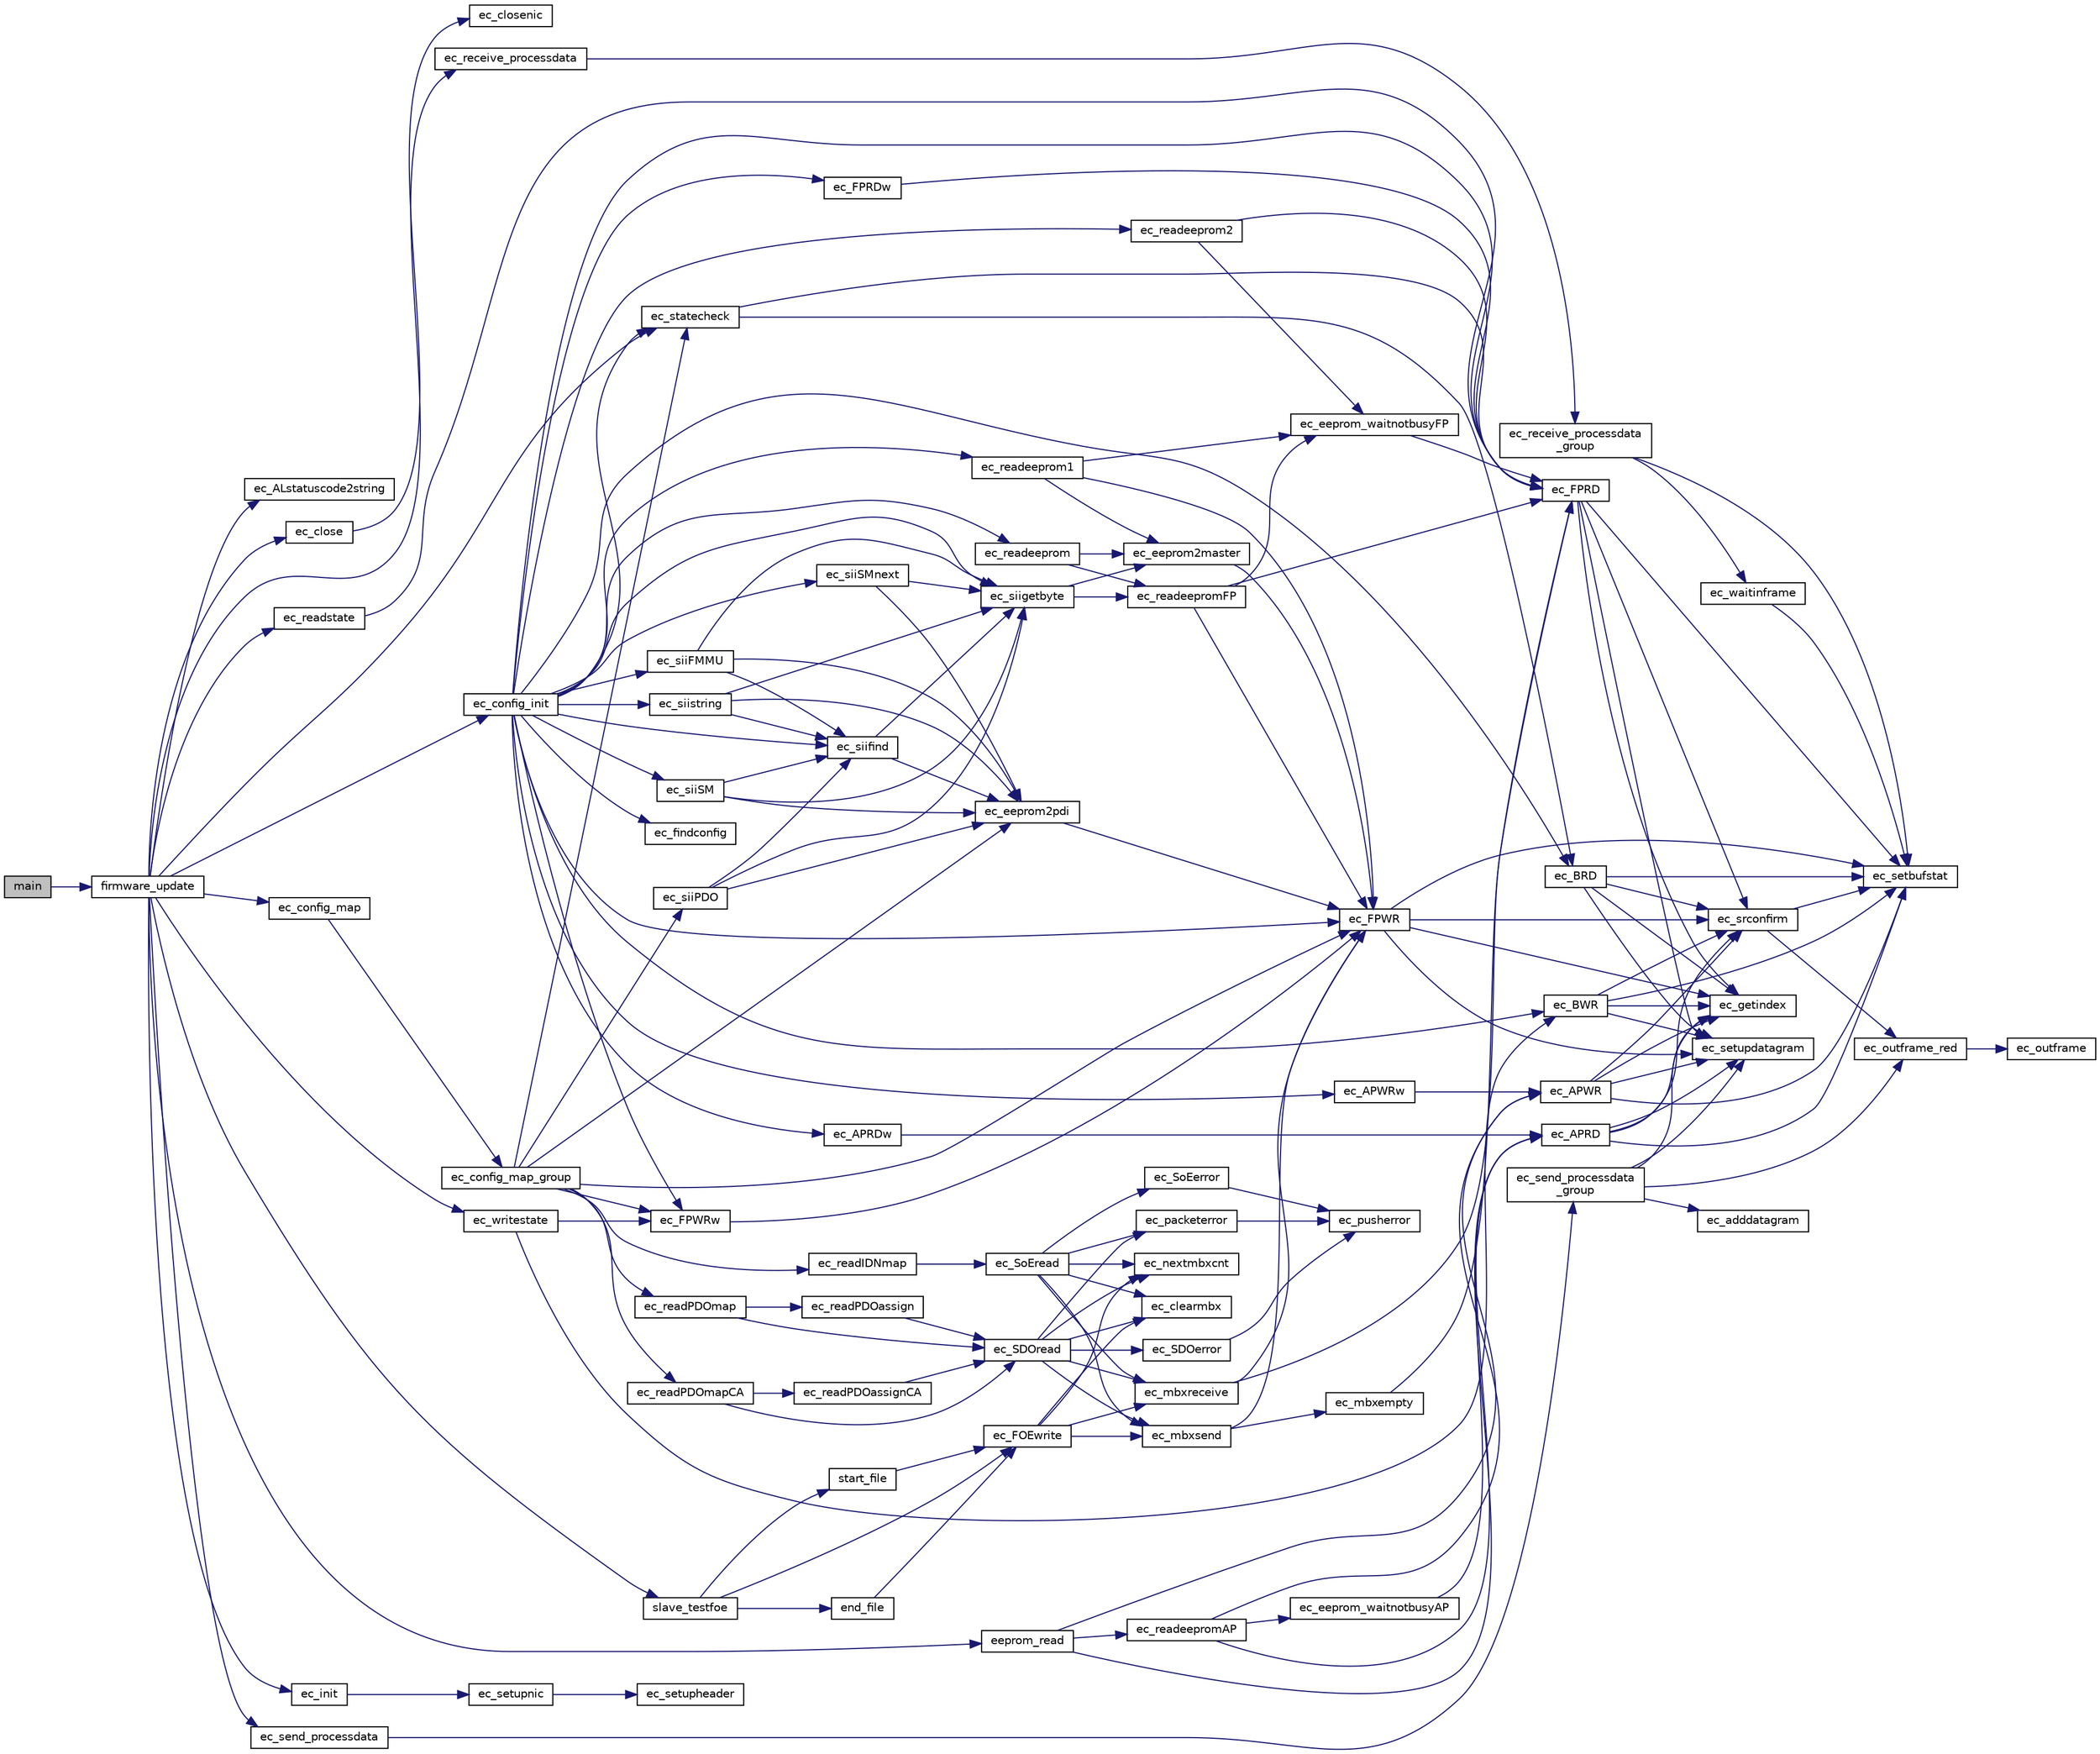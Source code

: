 digraph "main"
{
 // INTERACTIVE_SVG=YES
  edge [fontname="Helvetica",fontsize="10",labelfontname="Helvetica",labelfontsize="10"];
  node [fontname="Helvetica",fontsize="10",shape=record];
  rankdir="LR";
  Node1 [label="main",height=0.2,width=0.4,color="black", fillcolor="grey75", style="filled" fontcolor="black"];
  Node1 -> Node2 [color="midnightblue",fontsize="10",style="solid",fontname="Helvetica"];
  Node2 [label="firmware_update",height=0.2,width=0.4,color="black", fillcolor="white", style="filled",URL="$fw__update_8c.html#a9e518a566b750155578e5328f5485c73"];
  Node2 -> Node3 [color="midnightblue",fontsize="10",style="solid",fontname="Helvetica"];
  Node3 [label="ec_ALstatuscode2string",height=0.2,width=0.4,color="black", fillcolor="white", style="filled",URL="$ethercatprint_8c.html#a921e6bce917181c18330ceb38f8937d1"];
  Node2 -> Node4 [color="midnightblue",fontsize="10",style="solid",fontname="Helvetica"];
  Node4 [label="ec_close",height=0.2,width=0.4,color="black", fillcolor="white", style="filled",URL="$ethercatmain_8c.html#ab324bdc67988c7eab8dd7324817886cb"];
  Node4 -> Node5 [color="midnightblue",fontsize="10",style="solid",fontname="Helvetica"];
  Node5 [label="ec_closenic",height=0.2,width=0.4,color="black", fillcolor="white", style="filled",URL="$nicdrv_8c.html#ab023ae467cce8a520a2554f74415f2ef"];
  Node2 -> Node6 [color="midnightblue",fontsize="10",style="solid",fontname="Helvetica"];
  Node6 [label="ec_config_init",height=0.2,width=0.4,color="black", fillcolor="white", style="filled",URL="$ethercatconfig_8c.html#ae9128b2cb982fd03fae9105d746f8656"];
  Node6 -> Node7 [color="midnightblue",fontsize="10",style="solid",fontname="Helvetica"];
  Node7 [label="ec_APRDw",height=0.2,width=0.4,color="black", fillcolor="white", style="filled",URL="$ethercatbase_8c.html#ae04f6096929eed658625620ba507b219"];
  Node7 -> Node8 [color="midnightblue",fontsize="10",style="solid",fontname="Helvetica"];
  Node8 [label="ec_APRD",height=0.2,width=0.4,color="black", fillcolor="white", style="filled",URL="$ethercatbase_8c.html#a80f6087e11fc1a42832f7c7872122308"];
  Node8 -> Node9 [color="midnightblue",fontsize="10",style="solid",fontname="Helvetica"];
  Node9 [label="ec_getindex",height=0.2,width=0.4,color="black", fillcolor="white", style="filled",URL="$nicdrv_8c.html#ae3520c51670d8e4e3e360f26fd8acee4"];
  Node8 -> Node10 [color="midnightblue",fontsize="10",style="solid",fontname="Helvetica"];
  Node10 [label="ec_setbufstat",height=0.2,width=0.4,color="black", fillcolor="white", style="filled",URL="$nicdrv_8c.html#a121be26fdb9da9ef5b9f217fdcd2d50f"];
  Node8 -> Node11 [color="midnightblue",fontsize="10",style="solid",fontname="Helvetica"];
  Node11 [label="ec_setupdatagram",height=0.2,width=0.4,color="black", fillcolor="white", style="filled",URL="$ethercatbase_8c.html#a3b9a1e2b9fc1e15cf147a85d484db027"];
  Node8 -> Node12 [color="midnightblue",fontsize="10",style="solid",fontname="Helvetica"];
  Node12 [label="ec_srconfirm",height=0.2,width=0.4,color="black", fillcolor="white", style="filled",URL="$nicdrv_8c.html#ae49716ef495b23fc91261396fb2f49ec"];
  Node12 -> Node13 [color="midnightblue",fontsize="10",style="solid",fontname="Helvetica"];
  Node13 [label="ec_outframe_red",height=0.2,width=0.4,color="black", fillcolor="white", style="filled",URL="$nicdrv_8c.html#afb39cbe067b1afa202e8c487a33c4d66"];
  Node13 -> Node14 [color="midnightblue",fontsize="10",style="solid",fontname="Helvetica"];
  Node14 [label="ec_outframe",height=0.2,width=0.4,color="black", fillcolor="white", style="filled",URL="$nicdrv_8c.html#ace7534023c2df9a309fc51a5e7fd6d94"];
  Node12 -> Node10 [color="midnightblue",fontsize="10",style="solid",fontname="Helvetica"];
  Node6 -> Node15 [color="midnightblue",fontsize="10",style="solid",fontname="Helvetica"];
  Node15 [label="ec_APWRw",height=0.2,width=0.4,color="black", fillcolor="white", style="filled",URL="$ethercatbase_8c.html#aca3c5979b5549da9f4a6f441a74e132b"];
  Node15 -> Node16 [color="midnightblue",fontsize="10",style="solid",fontname="Helvetica"];
  Node16 [label="ec_APWR",height=0.2,width=0.4,color="black", fillcolor="white", style="filled",URL="$ethercatbase_8c.html#a02a1741d276571009e46fbe39e9f729f"];
  Node16 -> Node9 [color="midnightblue",fontsize="10",style="solid",fontname="Helvetica"];
  Node16 -> Node10 [color="midnightblue",fontsize="10",style="solid",fontname="Helvetica"];
  Node16 -> Node11 [color="midnightblue",fontsize="10",style="solid",fontname="Helvetica"];
  Node16 -> Node12 [color="midnightblue",fontsize="10",style="solid",fontname="Helvetica"];
  Node6 -> Node17 [color="midnightblue",fontsize="10",style="solid",fontname="Helvetica"];
  Node17 [label="ec_BRD",height=0.2,width=0.4,color="black", fillcolor="white", style="filled",URL="$ethercatbase_8c.html#a30d9ab75b270ba904509fb1af2b8dc17"];
  Node17 -> Node9 [color="midnightblue",fontsize="10",style="solid",fontname="Helvetica"];
  Node17 -> Node10 [color="midnightblue",fontsize="10",style="solid",fontname="Helvetica"];
  Node17 -> Node11 [color="midnightblue",fontsize="10",style="solid",fontname="Helvetica"];
  Node17 -> Node12 [color="midnightblue",fontsize="10",style="solid",fontname="Helvetica"];
  Node6 -> Node18 [color="midnightblue",fontsize="10",style="solid",fontname="Helvetica"];
  Node18 [label="ec_BWR",height=0.2,width=0.4,color="black", fillcolor="white", style="filled",URL="$ethercatbase_8c.html#a3ad29de613339c69a0b132114928b208"];
  Node18 -> Node9 [color="midnightblue",fontsize="10",style="solid",fontname="Helvetica"];
  Node18 -> Node10 [color="midnightblue",fontsize="10",style="solid",fontname="Helvetica"];
  Node18 -> Node11 [color="midnightblue",fontsize="10",style="solid",fontname="Helvetica"];
  Node18 -> Node12 [color="midnightblue",fontsize="10",style="solid",fontname="Helvetica"];
  Node6 -> Node19 [color="midnightblue",fontsize="10",style="solid",fontname="Helvetica"];
  Node19 [label="ec_findconfig",height=0.2,width=0.4,color="black", fillcolor="white", style="filled",URL="$ethercatconfig_8c.html#a8aa31990a858c7e049cfb4de24f28f3e"];
  Node6 -> Node20 [color="midnightblue",fontsize="10",style="solid",fontname="Helvetica"];
  Node20 [label="ec_FPRD",height=0.2,width=0.4,color="black", fillcolor="white", style="filled",URL="$ethercatbase_8c.html#aac2dc2b5a39ace0793473ab89bb56c7d"];
  Node20 -> Node9 [color="midnightblue",fontsize="10",style="solid",fontname="Helvetica"];
  Node20 -> Node10 [color="midnightblue",fontsize="10",style="solid",fontname="Helvetica"];
  Node20 -> Node11 [color="midnightblue",fontsize="10",style="solid",fontname="Helvetica"];
  Node20 -> Node12 [color="midnightblue",fontsize="10",style="solid",fontname="Helvetica"];
  Node6 -> Node21 [color="midnightblue",fontsize="10",style="solid",fontname="Helvetica"];
  Node21 [label="ec_FPRDw",height=0.2,width=0.4,color="black", fillcolor="white", style="filled",URL="$ethercatbase_8c.html#a1cebb240642f321d1f641e8a1ffe2fa4"];
  Node21 -> Node20 [color="midnightblue",fontsize="10",style="solid",fontname="Helvetica"];
  Node6 -> Node22 [color="midnightblue",fontsize="10",style="solid",fontname="Helvetica"];
  Node22 [label="ec_FPWR",height=0.2,width=0.4,color="black", fillcolor="white", style="filled",URL="$ethercatbase_8c.html#aa2fe58363a824f15838718ee31f11ffc"];
  Node22 -> Node9 [color="midnightblue",fontsize="10",style="solid",fontname="Helvetica"];
  Node22 -> Node10 [color="midnightblue",fontsize="10",style="solid",fontname="Helvetica"];
  Node22 -> Node11 [color="midnightblue",fontsize="10",style="solid",fontname="Helvetica"];
  Node22 -> Node12 [color="midnightblue",fontsize="10",style="solid",fontname="Helvetica"];
  Node6 -> Node23 [color="midnightblue",fontsize="10",style="solid",fontname="Helvetica"];
  Node23 [label="ec_FPWRw",height=0.2,width=0.4,color="black", fillcolor="white", style="filled",URL="$ethercatbase_8c.html#a2fc76bd01a00a0f6da9fb3927eabc24d"];
  Node23 -> Node22 [color="midnightblue",fontsize="10",style="solid",fontname="Helvetica"];
  Node6 -> Node24 [color="midnightblue",fontsize="10",style="solid",fontname="Helvetica"];
  Node24 [label="ec_readeeprom",height=0.2,width=0.4,color="black", fillcolor="white", style="filled",URL="$ethercatmain_8c.html#aacc964b3a092b666f8011717be911d35"];
  Node24 -> Node25 [color="midnightblue",fontsize="10",style="solid",fontname="Helvetica"];
  Node25 [label="ec_eeprom2master",height=0.2,width=0.4,color="black", fillcolor="white", style="filled",URL="$ethercatmain_8c.html#a027bd337ebfa1d39de8a7a1f5c5287de"];
  Node25 -> Node22 [color="midnightblue",fontsize="10",style="solid",fontname="Helvetica"];
  Node24 -> Node26 [color="midnightblue",fontsize="10",style="solid",fontname="Helvetica"];
  Node26 [label="ec_readeepromFP",height=0.2,width=0.4,color="black", fillcolor="white", style="filled",URL="$ethercatmain_8c.html#ace89c7536b04427ffb755e77a5525855"];
  Node26 -> Node27 [color="midnightblue",fontsize="10",style="solid",fontname="Helvetica"];
  Node27 [label="ec_eeprom_waitnotbusyFP",height=0.2,width=0.4,color="black", fillcolor="white", style="filled",URL="$ethercatmain_8c.html#a683af1ff758441cb62905cb041e428a1"];
  Node27 -> Node20 [color="midnightblue",fontsize="10",style="solid",fontname="Helvetica"];
  Node26 -> Node20 [color="midnightblue",fontsize="10",style="solid",fontname="Helvetica"];
  Node26 -> Node22 [color="midnightblue",fontsize="10",style="solid",fontname="Helvetica"];
  Node6 -> Node28 [color="midnightblue",fontsize="10",style="solid",fontname="Helvetica"];
  Node28 [label="ec_readeeprom1",height=0.2,width=0.4,color="black", fillcolor="white", style="filled",URL="$ethercatmain_8c.html#ad920436309547d99e23cb8fd7b56b1bc"];
  Node28 -> Node25 [color="midnightblue",fontsize="10",style="solid",fontname="Helvetica"];
  Node28 -> Node27 [color="midnightblue",fontsize="10",style="solid",fontname="Helvetica"];
  Node28 -> Node22 [color="midnightblue",fontsize="10",style="solid",fontname="Helvetica"];
  Node6 -> Node29 [color="midnightblue",fontsize="10",style="solid",fontname="Helvetica"];
  Node29 [label="ec_readeeprom2",height=0.2,width=0.4,color="black", fillcolor="white", style="filled",URL="$ethercatmain_8c.html#a31e35cc2f33ecf639db43c79850462ab"];
  Node29 -> Node27 [color="midnightblue",fontsize="10",style="solid",fontname="Helvetica"];
  Node29 -> Node20 [color="midnightblue",fontsize="10",style="solid",fontname="Helvetica"];
  Node6 -> Node30 [color="midnightblue",fontsize="10",style="solid",fontname="Helvetica"];
  Node30 [label="ec_siifind",height=0.2,width=0.4,color="black", fillcolor="white", style="filled",URL="$ethercatmain_8c.html#af44cb7b11dccd4ea221079ae0a8138e8"];
  Node30 -> Node31 [color="midnightblue",fontsize="10",style="solid",fontname="Helvetica"];
  Node31 [label="ec_eeprom2pdi",height=0.2,width=0.4,color="black", fillcolor="white", style="filled",URL="$ethercatmain_8c.html#ae149a6cd4a61c22efa4cf4185ffd83be"];
  Node31 -> Node22 [color="midnightblue",fontsize="10",style="solid",fontname="Helvetica"];
  Node30 -> Node32 [color="midnightblue",fontsize="10",style="solid",fontname="Helvetica"];
  Node32 [label="ec_siigetbyte",height=0.2,width=0.4,color="black", fillcolor="white", style="filled",URL="$ethercatmain_8c.html#a6c314f9524aa84af885f1e6426b71148"];
  Node32 -> Node25 [color="midnightblue",fontsize="10",style="solid",fontname="Helvetica"];
  Node32 -> Node26 [color="midnightblue",fontsize="10",style="solid",fontname="Helvetica"];
  Node6 -> Node33 [color="midnightblue",fontsize="10",style="solid",fontname="Helvetica"];
  Node33 [label="ec_siiFMMU",height=0.2,width=0.4,color="black", fillcolor="white", style="filled",URL="$ethercatmain_8c.html#ab382409c9f74891f82e87dcc7fad875e"];
  Node33 -> Node31 [color="midnightblue",fontsize="10",style="solid",fontname="Helvetica"];
  Node33 -> Node30 [color="midnightblue",fontsize="10",style="solid",fontname="Helvetica"];
  Node33 -> Node32 [color="midnightblue",fontsize="10",style="solid",fontname="Helvetica"];
  Node6 -> Node32 [color="midnightblue",fontsize="10",style="solid",fontname="Helvetica"];
  Node6 -> Node34 [color="midnightblue",fontsize="10",style="solid",fontname="Helvetica"];
  Node34 [label="ec_siiSM",height=0.2,width=0.4,color="black", fillcolor="white", style="filled",URL="$ethercatmain_8c.html#a54c0c0d13f6c7b38e98ab91f4db29514"];
  Node34 -> Node31 [color="midnightblue",fontsize="10",style="solid",fontname="Helvetica"];
  Node34 -> Node30 [color="midnightblue",fontsize="10",style="solid",fontname="Helvetica"];
  Node34 -> Node32 [color="midnightblue",fontsize="10",style="solid",fontname="Helvetica"];
  Node6 -> Node35 [color="midnightblue",fontsize="10",style="solid",fontname="Helvetica"];
  Node35 [label="ec_siiSMnext",height=0.2,width=0.4,color="black", fillcolor="white", style="filled",URL="$ethercatmain_8c.html#acfb749a5fbaaa6d560204757be2170f5"];
  Node35 -> Node31 [color="midnightblue",fontsize="10",style="solid",fontname="Helvetica"];
  Node35 -> Node32 [color="midnightblue",fontsize="10",style="solid",fontname="Helvetica"];
  Node6 -> Node36 [color="midnightblue",fontsize="10",style="solid",fontname="Helvetica"];
  Node36 [label="ec_siistring",height=0.2,width=0.4,color="black", fillcolor="white", style="filled",URL="$ethercatmain_8c.html#a4fe43f91402e635e7087b9f1e09d7703"];
  Node36 -> Node31 [color="midnightblue",fontsize="10",style="solid",fontname="Helvetica"];
  Node36 -> Node30 [color="midnightblue",fontsize="10",style="solid",fontname="Helvetica"];
  Node36 -> Node32 [color="midnightblue",fontsize="10",style="solid",fontname="Helvetica"];
  Node6 -> Node37 [color="midnightblue",fontsize="10",style="solid",fontname="Helvetica"];
  Node37 [label="ec_statecheck",height=0.2,width=0.4,color="black", fillcolor="white", style="filled",URL="$ethercatmain_8c.html#a8f77918c0a6a32be1079a11119171901"];
  Node37 -> Node17 [color="midnightblue",fontsize="10",style="solid",fontname="Helvetica"];
  Node37 -> Node20 [color="midnightblue",fontsize="10",style="solid",fontname="Helvetica"];
  Node2 -> Node38 [color="midnightblue",fontsize="10",style="solid",fontname="Helvetica"];
  Node38 [label="ec_config_map",height=0.2,width=0.4,color="black", fillcolor="white", style="filled",URL="$ethercatconfig_8c.html#aa740a2ba948117670c4f9741bc31cc38"];
  Node38 -> Node39 [color="midnightblue",fontsize="10",style="solid",fontname="Helvetica"];
  Node39 [label="ec_config_map_group",height=0.2,width=0.4,color="black", fillcolor="white", style="filled",URL="$ethercatconfig_8c.html#ae1120a5cace4aa56cf753977ccd37b8d"];
  Node39 -> Node31 [color="midnightblue",fontsize="10",style="solid",fontname="Helvetica"];
  Node39 -> Node22 [color="midnightblue",fontsize="10",style="solid",fontname="Helvetica"];
  Node39 -> Node23 [color="midnightblue",fontsize="10",style="solid",fontname="Helvetica"];
  Node39 -> Node40 [color="midnightblue",fontsize="10",style="solid",fontname="Helvetica"];
  Node40 [label="ec_readIDNmap",height=0.2,width=0.4,color="black", fillcolor="white", style="filled",URL="$ethercatsoe_8c.html#acb454e12b2034f0121a534de57b0e869"];
  Node40 -> Node41 [color="midnightblue",fontsize="10",style="solid",fontname="Helvetica"];
  Node41 [label="ec_SoEread",height=0.2,width=0.4,color="black", fillcolor="white", style="filled",URL="$ethercatsoe_8c.html#af8db8dac3118e949c495d4e50caccfac"];
  Node41 -> Node42 [color="midnightblue",fontsize="10",style="solid",fontname="Helvetica"];
  Node42 [label="ec_clearmbx",height=0.2,width=0.4,color="black", fillcolor="white", style="filled",URL="$ethercatmain_8c.html#a652d40885e8275a02ddcf94fbd077c99"];
  Node41 -> Node43 [color="midnightblue",fontsize="10",style="solid",fontname="Helvetica"];
  Node43 [label="ec_mbxreceive",height=0.2,width=0.4,color="black", fillcolor="white", style="filled",URL="$ethercatmain_8c.html#a7c1a13c5372ba1b38c9d04085c191e73"];
  Node43 -> Node20 [color="midnightblue",fontsize="10",style="solid",fontname="Helvetica"];
  Node43 -> Node22 [color="midnightblue",fontsize="10",style="solid",fontname="Helvetica"];
  Node41 -> Node44 [color="midnightblue",fontsize="10",style="solid",fontname="Helvetica"];
  Node44 [label="ec_mbxsend",height=0.2,width=0.4,color="black", fillcolor="white", style="filled",URL="$ethercatmain_8c.html#a575bb6105662ad54fe55c47fc72075c4"];
  Node44 -> Node22 [color="midnightblue",fontsize="10",style="solid",fontname="Helvetica"];
  Node44 -> Node45 [color="midnightblue",fontsize="10",style="solid",fontname="Helvetica"];
  Node45 [label="ec_mbxempty",height=0.2,width=0.4,color="black", fillcolor="white", style="filled",URL="$ethercatmain_8c.html#a78a07c2b50526e0f99334f7d2782264f"];
  Node45 -> Node20 [color="midnightblue",fontsize="10",style="solid",fontname="Helvetica"];
  Node41 -> Node46 [color="midnightblue",fontsize="10",style="solid",fontname="Helvetica"];
  Node46 [label="ec_nextmbxcnt",height=0.2,width=0.4,color="black", fillcolor="white", style="filled",URL="$ethercatmain_8c.html#a1e178403f6eb467358bdfcc9eb086691"];
  Node41 -> Node47 [color="midnightblue",fontsize="10",style="solid",fontname="Helvetica"];
  Node47 [label="ec_packeterror",height=0.2,width=0.4,color="black", fillcolor="white", style="filled",URL="$ethercatmain_8c.html#a430e1266d5c0c1bd4153b660e4fa5298"];
  Node47 -> Node48 [color="midnightblue",fontsize="10",style="solid",fontname="Helvetica"];
  Node48 [label="ec_pusherror",height=0.2,width=0.4,color="black", fillcolor="white", style="filled",URL="$ethercatmain_8c.html#a91e361f3f3615c5ee22eb17def4d1532"];
  Node41 -> Node49 [color="midnightblue",fontsize="10",style="solid",fontname="Helvetica"];
  Node49 [label="ec_SoEerror",height=0.2,width=0.4,color="black", fillcolor="white", style="filled",URL="$ethercatsoe_8c.html#a4e7bc2ffc0f30d2427844f2609c14bee"];
  Node49 -> Node48 [color="midnightblue",fontsize="10",style="solid",fontname="Helvetica"];
  Node39 -> Node50 [color="midnightblue",fontsize="10",style="solid",fontname="Helvetica"];
  Node50 [label="ec_readPDOmap",height=0.2,width=0.4,color="black", fillcolor="white", style="filled",URL="$ethercatcoe_8c.html#a15ab60b8e11aa61d67480faa19d0ab28"];
  Node50 -> Node51 [color="midnightblue",fontsize="10",style="solid",fontname="Helvetica"];
  Node51 [label="ec_readPDOassign",height=0.2,width=0.4,color="black", fillcolor="white", style="filled",URL="$ethercatcoe_8c.html#af69e8cb853f10018ef190159752cd7e2"];
  Node51 -> Node52 [color="midnightblue",fontsize="10",style="solid",fontname="Helvetica"];
  Node52 [label="ec_SDOread",height=0.2,width=0.4,color="black", fillcolor="white", style="filled",URL="$ethercatcoe_8c.html#a143f50dea5c6c2694d4050c0caeb5a8e"];
  Node52 -> Node42 [color="midnightblue",fontsize="10",style="solid",fontname="Helvetica"];
  Node52 -> Node43 [color="midnightblue",fontsize="10",style="solid",fontname="Helvetica"];
  Node52 -> Node44 [color="midnightblue",fontsize="10",style="solid",fontname="Helvetica"];
  Node52 -> Node46 [color="midnightblue",fontsize="10",style="solid",fontname="Helvetica"];
  Node52 -> Node47 [color="midnightblue",fontsize="10",style="solid",fontname="Helvetica"];
  Node52 -> Node53 [color="midnightblue",fontsize="10",style="solid",fontname="Helvetica"];
  Node53 [label="ec_SDOerror",height=0.2,width=0.4,color="black", fillcolor="white", style="filled",URL="$ethercatcoe_8c.html#a3aa77952c6d3ce040bb6ba8f4da3a74a"];
  Node53 -> Node48 [color="midnightblue",fontsize="10",style="solid",fontname="Helvetica"];
  Node50 -> Node52 [color="midnightblue",fontsize="10",style="solid",fontname="Helvetica"];
  Node39 -> Node54 [color="midnightblue",fontsize="10",style="solid",fontname="Helvetica"];
  Node54 [label="ec_readPDOmapCA",height=0.2,width=0.4,color="black", fillcolor="white", style="filled",URL="$ethercatcoe_8c.html#a8770ccad0cea1ea8f7dbbd5bfc58b83d"];
  Node54 -> Node55 [color="midnightblue",fontsize="10",style="solid",fontname="Helvetica"];
  Node55 [label="ec_readPDOassignCA",height=0.2,width=0.4,color="black", fillcolor="white", style="filled",URL="$ethercatcoe_8c.html#a28d3ddf83f70650527d9dce3fb290a35"];
  Node55 -> Node52 [color="midnightblue",fontsize="10",style="solid",fontname="Helvetica"];
  Node54 -> Node52 [color="midnightblue",fontsize="10",style="solid",fontname="Helvetica"];
  Node39 -> Node56 [color="midnightblue",fontsize="10",style="solid",fontname="Helvetica"];
  Node56 [label="ec_siiPDO",height=0.2,width=0.4,color="black", fillcolor="white", style="filled",URL="$ethercatmain_8c.html#aef972d9668958da9db3c350e159caddb"];
  Node56 -> Node31 [color="midnightblue",fontsize="10",style="solid",fontname="Helvetica"];
  Node56 -> Node30 [color="midnightblue",fontsize="10",style="solid",fontname="Helvetica"];
  Node56 -> Node32 [color="midnightblue",fontsize="10",style="solid",fontname="Helvetica"];
  Node39 -> Node37 [color="midnightblue",fontsize="10",style="solid",fontname="Helvetica"];
  Node2 -> Node57 [color="midnightblue",fontsize="10",style="solid",fontname="Helvetica"];
  Node57 [label="ec_init",height=0.2,width=0.4,color="black", fillcolor="white", style="filled",URL="$ethercatmain_8c.html#a4f50e3fbd5f3d756b4b87043a0f87d62"];
  Node57 -> Node58 [color="midnightblue",fontsize="10",style="solid",fontname="Helvetica"];
  Node58 [label="ec_setupnic",height=0.2,width=0.4,color="black", fillcolor="white", style="filled",URL="$nicdrv_8c.html#a5b5e0bf5e801e9f30a0fcd9b50b3efc5"];
  Node58 -> Node59 [color="midnightblue",fontsize="10",style="solid",fontname="Helvetica"];
  Node59 [label="ec_setupheader",height=0.2,width=0.4,color="black", fillcolor="white", style="filled",URL="$nicdrv_8c.html#a495531bac8f5d70b5a10494048b15820"];
  Node2 -> Node60 [color="midnightblue",fontsize="10",style="solid",fontname="Helvetica"];
  Node60 [label="ec_readstate",height=0.2,width=0.4,color="black", fillcolor="white", style="filled",URL="$ethercatmain_8c.html#a585d9cd831f1d43f1bbaf7a50ee9759c"];
  Node60 -> Node20 [color="midnightblue",fontsize="10",style="solid",fontname="Helvetica"];
  Node2 -> Node61 [color="midnightblue",fontsize="10",style="solid",fontname="Helvetica"];
  Node61 [label="ec_receive_processdata",height=0.2,width=0.4,color="black", fillcolor="white", style="filled",URL="$ethercatmain_8c.html#a14280050ace4427d196acd17e6d79e55"];
  Node61 -> Node62 [color="midnightblue",fontsize="10",style="solid",fontname="Helvetica"];
  Node62 [label="ec_receive_processdata\l_group",height=0.2,width=0.4,color="black", fillcolor="white", style="filled",URL="$ethercatmain_8c.html#a974363168ed4259d2d5a48a9e7317354"];
  Node62 -> Node10 [color="midnightblue",fontsize="10",style="solid",fontname="Helvetica"];
  Node62 -> Node63 [color="midnightblue",fontsize="10",style="solid",fontname="Helvetica"];
  Node63 [label="ec_waitinframe",height=0.2,width=0.4,color="black", fillcolor="white", style="filled",URL="$nicdrv_8c.html#a3bcbccf53a33907e16fa67c8e5b45d40"];
  Node63 -> Node10 [color="midnightblue",fontsize="10",style="solid",fontname="Helvetica"];
  Node2 -> Node64 [color="midnightblue",fontsize="10",style="solid",fontname="Helvetica"];
  Node64 [label="ec_send_processdata",height=0.2,width=0.4,color="black", fillcolor="white", style="filled",URL="$ethercatmain_8c.html#a30c66bb9d54e741149f7d40bbdb21078"];
  Node64 -> Node65 [color="midnightblue",fontsize="10",style="solid",fontname="Helvetica"];
  Node65 [label="ec_send_processdata\l_group",height=0.2,width=0.4,color="black", fillcolor="white", style="filled",URL="$ethercatmain_8c.html#a5e2063e4eb419e7abdcc9d863dc7a7b4"];
  Node65 -> Node66 [color="midnightblue",fontsize="10",style="solid",fontname="Helvetica"];
  Node66 [label="ec_adddatagram",height=0.2,width=0.4,color="black", fillcolor="white", style="filled",URL="$ethercatbase_8c.html#a775297e7bcfe08569ad537d6e3a770fb"];
  Node65 -> Node9 [color="midnightblue",fontsize="10",style="solid",fontname="Helvetica"];
  Node65 -> Node13 [color="midnightblue",fontsize="10",style="solid",fontname="Helvetica"];
  Node65 -> Node11 [color="midnightblue",fontsize="10",style="solid",fontname="Helvetica"];
  Node2 -> Node37 [color="midnightblue",fontsize="10",style="solid",fontname="Helvetica"];
  Node2 -> Node67 [color="midnightblue",fontsize="10",style="solid",fontname="Helvetica"];
  Node67 [label="ec_writestate",height=0.2,width=0.4,color="black", fillcolor="white", style="filled",URL="$ethercatmain_8c.html#a0750885eaa4230b7815a84ce8d627984"];
  Node67 -> Node18 [color="midnightblue",fontsize="10",style="solid",fontname="Helvetica"];
  Node67 -> Node23 [color="midnightblue",fontsize="10",style="solid",fontname="Helvetica"];
  Node2 -> Node68 [color="midnightblue",fontsize="10",style="solid",fontname="Helvetica"];
  Node68 [label="eeprom_read",height=0.2,width=0.4,color="black", fillcolor="white", style="filled",URL="$fw__update_8c.html#a1f7b392753323c242f0c4fafb71def77"];
  Node68 -> Node8 [color="midnightblue",fontsize="10",style="solid",fontname="Helvetica"];
  Node68 -> Node16 [color="midnightblue",fontsize="10",style="solid",fontname="Helvetica"];
  Node68 -> Node69 [color="midnightblue",fontsize="10",style="solid",fontname="Helvetica"];
  Node69 [label="ec_readeepromAP",height=0.2,width=0.4,color="black", fillcolor="white", style="filled",URL="$ethercatmain_8c.html#ad1f3c620e76b3395d7deccc23ef0f8c5"];
  Node69 -> Node8 [color="midnightblue",fontsize="10",style="solid",fontname="Helvetica"];
  Node69 -> Node16 [color="midnightblue",fontsize="10",style="solid",fontname="Helvetica"];
  Node69 -> Node70 [color="midnightblue",fontsize="10",style="solid",fontname="Helvetica"];
  Node70 [label="ec_eeprom_waitnotbusyAP",height=0.2,width=0.4,color="black", fillcolor="white", style="filled",URL="$ethercatmain_8c.html#af4b40499a69dd20db5aa8da081c7274f"];
  Node70 -> Node8 [color="midnightblue",fontsize="10",style="solid",fontname="Helvetica"];
  Node2 -> Node71 [color="midnightblue",fontsize="10",style="solid",fontname="Helvetica"];
  Node71 [label="slave_testfoe",height=0.2,width=0.4,color="black", fillcolor="white", style="filled",URL="$fw__update_8c.html#acc6c9ddc89022912eb46513872e33253"];
  Node71 -> Node72 [color="midnightblue",fontsize="10",style="solid",fontname="Helvetica"];
  Node72 [label="start_file",height=0.2,width=0.4,color="black", fillcolor="white", style="filled",URL="$fw__update_8c.html#a7db02e0d40f35ba4b041e087dfd604d3"];
  Node72 -> Node73 [color="midnightblue",fontsize="10",style="solid",fontname="Helvetica"];
  Node73 [label="ec_FOEwrite",height=0.2,width=0.4,color="black", fillcolor="white", style="filled",URL="$ethercatfoe_8c.html#a212557ed69e601f59421bd32c463b0d5"];
  Node73 -> Node42 [color="midnightblue",fontsize="10",style="solid",fontname="Helvetica"];
  Node73 -> Node43 [color="midnightblue",fontsize="10",style="solid",fontname="Helvetica"];
  Node73 -> Node44 [color="midnightblue",fontsize="10",style="solid",fontname="Helvetica"];
  Node73 -> Node46 [color="midnightblue",fontsize="10",style="solid",fontname="Helvetica"];
  Node71 -> Node73 [color="midnightblue",fontsize="10",style="solid",fontname="Helvetica"];
  Node71 -> Node74 [color="midnightblue",fontsize="10",style="solid",fontname="Helvetica"];
  Node74 [label="end_file",height=0.2,width=0.4,color="black", fillcolor="white", style="filled",URL="$fw__update_8c.html#a50eb5931c3f11c210ca9fbf53cb401dc"];
  Node74 -> Node73 [color="midnightblue",fontsize="10",style="solid",fontname="Helvetica"];
}
